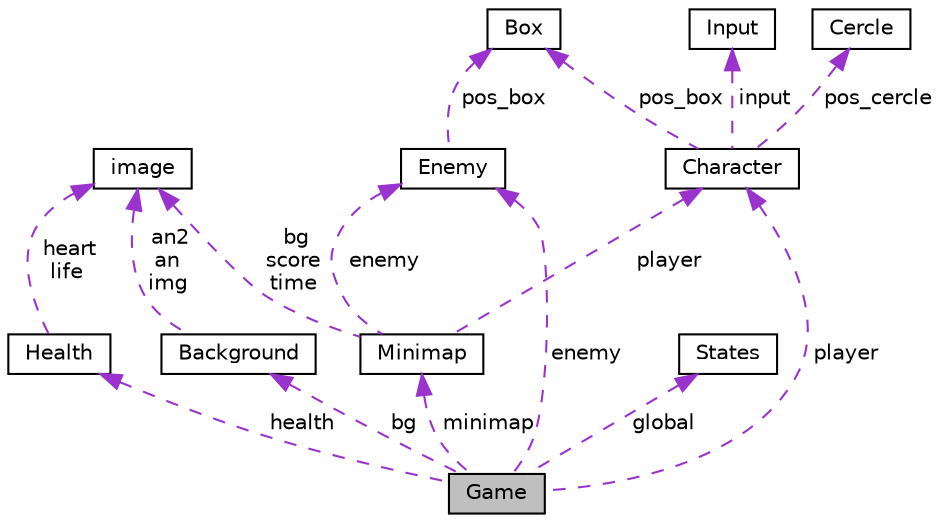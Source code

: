 digraph "Game"
{
 // LATEX_PDF_SIZE
  edge [fontname="Helvetica",fontsize="10",labelfontname="Helvetica",labelfontsize="10"];
  node [fontname="Helvetica",fontsize="10",shape=record];
  Node1 [label="Game",height=0.2,width=0.4,color="black", fillcolor="grey75", style="filled", fontcolor="black",tooltip=" "];
  Node2 -> Node1 [dir="back",color="darkorchid3",fontsize="10",style="dashed",label=" enemy" ,fontname="Helvetica"];
  Node2 [label="Enemy",height=0.2,width=0.4,color="black", fillcolor="white", style="filled",URL="$d9/d6c/structEnemy.html",tooltip=" "];
  Node3 -> Node2 [dir="back",color="darkorchid3",fontsize="10",style="dashed",label=" pos_box" ,fontname="Helvetica"];
  Node3 [label="Box",height=0.2,width=0.4,color="black", fillcolor="white", style="filled",URL="$d8/db3/structBox.html",tooltip=" "];
  Node4 -> Node1 [dir="back",color="darkorchid3",fontsize="10",style="dashed",label=" bg" ,fontname="Helvetica"];
  Node4 [label="Background",height=0.2,width=0.4,color="black", fillcolor="white", style="filled",URL="$d3/dba/structBackground.html",tooltip=" "];
  Node5 -> Node4 [dir="back",color="darkorchid3",fontsize="10",style="dashed",label=" an2\nan\nimg" ,fontname="Helvetica"];
  Node5 [label="image",height=0.2,width=0.4,color="black", fillcolor="white", style="filled",URL="$de/d68/structimage.html",tooltip=" "];
  Node6 -> Node1 [dir="back",color="darkorchid3",fontsize="10",style="dashed",label=" health" ,fontname="Helvetica"];
  Node6 [label="Health",height=0.2,width=0.4,color="black", fillcolor="white", style="filled",URL="$de/d9f/structHealth.html",tooltip=" "];
  Node5 -> Node6 [dir="back",color="darkorchid3",fontsize="10",style="dashed",label=" heart\nlife" ,fontname="Helvetica"];
  Node7 -> Node1 [dir="back",color="darkorchid3",fontsize="10",style="dashed",label=" player" ,fontname="Helvetica"];
  Node7 [label="Character",height=0.2,width=0.4,color="black", fillcolor="white", style="filled",URL="$d2/ddd/structCharacter.html",tooltip=" "];
  Node8 -> Node7 [dir="back",color="darkorchid3",fontsize="10",style="dashed",label=" input" ,fontname="Helvetica"];
  Node8 [label="Input",height=0.2,width=0.4,color="black", fillcolor="white", style="filled",URL="$d4/dae/structInput.html",tooltip=" "];
  Node3 -> Node7 [dir="back",color="darkorchid3",fontsize="10",style="dashed",label=" pos_box" ,fontname="Helvetica"];
  Node9 -> Node7 [dir="back",color="darkorchid3",fontsize="10",style="dashed",label=" pos_cercle" ,fontname="Helvetica"];
  Node9 [label="Cercle",height=0.2,width=0.4,color="black", fillcolor="white", style="filled",URL="$d6/d7b/structCercle.html",tooltip=" "];
  Node10 -> Node1 [dir="back",color="darkorchid3",fontsize="10",style="dashed",label=" global" ,fontname="Helvetica"];
  Node10 [label="States",height=0.2,width=0.4,color="black", fillcolor="white", style="filled",URL="$d0/d5f/structStates.html",tooltip=" "];
  Node11 -> Node1 [dir="back",color="darkorchid3",fontsize="10",style="dashed",label=" minimap" ,fontname="Helvetica"];
  Node11 [label="Minimap",height=0.2,width=0.4,color="black", fillcolor="white", style="filled",URL="$d7/daa/structMinimap.html",tooltip=" "];
  Node2 -> Node11 [dir="back",color="darkorchid3",fontsize="10",style="dashed",label=" enemy" ,fontname="Helvetica"];
  Node5 -> Node11 [dir="back",color="darkorchid3",fontsize="10",style="dashed",label=" bg\nscore\ntime" ,fontname="Helvetica"];
  Node7 -> Node11 [dir="back",color="darkorchid3",fontsize="10",style="dashed",label=" player" ,fontname="Helvetica"];
}
